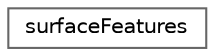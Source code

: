 digraph "Graphical Class Hierarchy"
{
 // LATEX_PDF_SIZE
  bgcolor="transparent";
  edge [fontname=Helvetica,fontsize=10,labelfontname=Helvetica,labelfontsize=10];
  node [fontname=Helvetica,fontsize=10,shape=box,height=0.2,width=0.4];
  rankdir="LR";
  Node0 [id="Node000000",label="surfaceFeatures",height=0.2,width=0.4,color="grey40", fillcolor="white", style="filled",URL="$classFoam_1_1surfaceFeatures.html",tooltip="Holds feature edges/points of surface."];
}
